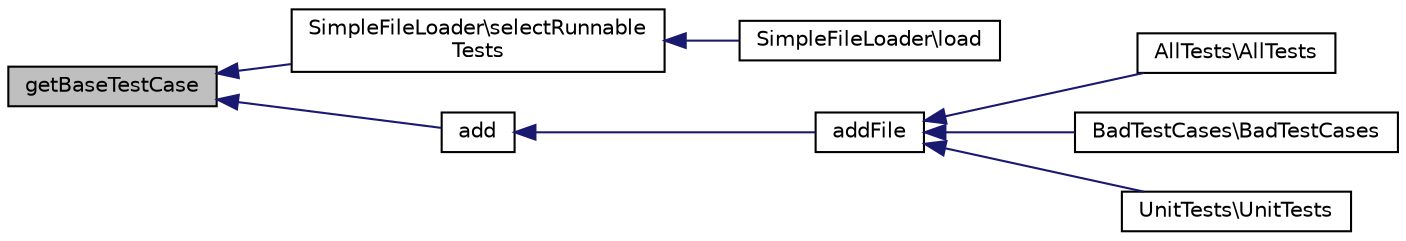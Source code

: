 digraph "getBaseTestCase"
{
  edge [fontname="Helvetica",fontsize="10",labelfontname="Helvetica",labelfontsize="10"];
  node [fontname="Helvetica",fontsize="10",shape=record];
  rankdir="LR";
  Node1 [label="getBaseTestCase",height=0.2,width=0.4,color="black", fillcolor="grey75", style="filled" fontcolor="black"];
  Node1 -> Node2 [dir="back",color="midnightblue",fontsize="10",style="solid",fontname="Helvetica"];
  Node2 [label="SimpleFileLoader\\selectRunnable\lTests",height=0.2,width=0.4,color="black", fillcolor="white", style="filled",URL="$class_simple_file_loader.html#a2c7b174f26d67220acfec2a92dff431b"];
  Node2 -> Node3 [dir="back",color="midnightblue",fontsize="10",style="solid",fontname="Helvetica"];
  Node3 [label="SimpleFileLoader\\load",height=0.2,width=0.4,color="black", fillcolor="white", style="filled",URL="$class_simple_file_loader.html#a291a597d60353236b451ef528ff97016"];
  Node1 -> Node4 [dir="back",color="midnightblue",fontsize="10",style="solid",fontname="Helvetica"];
  Node4 [label="add",height=0.2,width=0.4,color="black", fillcolor="white", style="filled",URL="$class_test_suite.html#ad1b162ad108862b107b1ecf98022c0ec"];
  Node4 -> Node5 [dir="back",color="midnightblue",fontsize="10",style="solid",fontname="Helvetica"];
  Node5 [label="addFile",height=0.2,width=0.4,color="black", fillcolor="white", style="filled",URL="$class_test_suite.html#a03cce541ee080a4bf23ada6b323069d0"];
  Node5 -> Node6 [dir="back",color="midnightblue",fontsize="10",style="solid",fontname="Helvetica"];
  Node6 [label="AllTests\\AllTests",height=0.2,width=0.4,color="black", fillcolor="white", style="filled",URL="$class_all_tests.html#a9edbc8177dd0d4ab2318a2785eeb6953"];
  Node5 -> Node7 [dir="back",color="midnightblue",fontsize="10",style="solid",fontname="Helvetica"];
  Node7 [label="BadTestCases\\BadTestCases",height=0.2,width=0.4,color="black", fillcolor="white", style="filled",URL="$class_bad_test_cases.html#a4f39f8e454f489c041ab371c8a0c7393"];
  Node5 -> Node8 [dir="back",color="midnightblue",fontsize="10",style="solid",fontname="Helvetica"];
  Node8 [label="UnitTests\\UnitTests",height=0.2,width=0.4,color="black", fillcolor="white", style="filled",URL="$class_unit_tests.html#ac41ca4bf8b24a0874c94fe36679e31da"];
}
